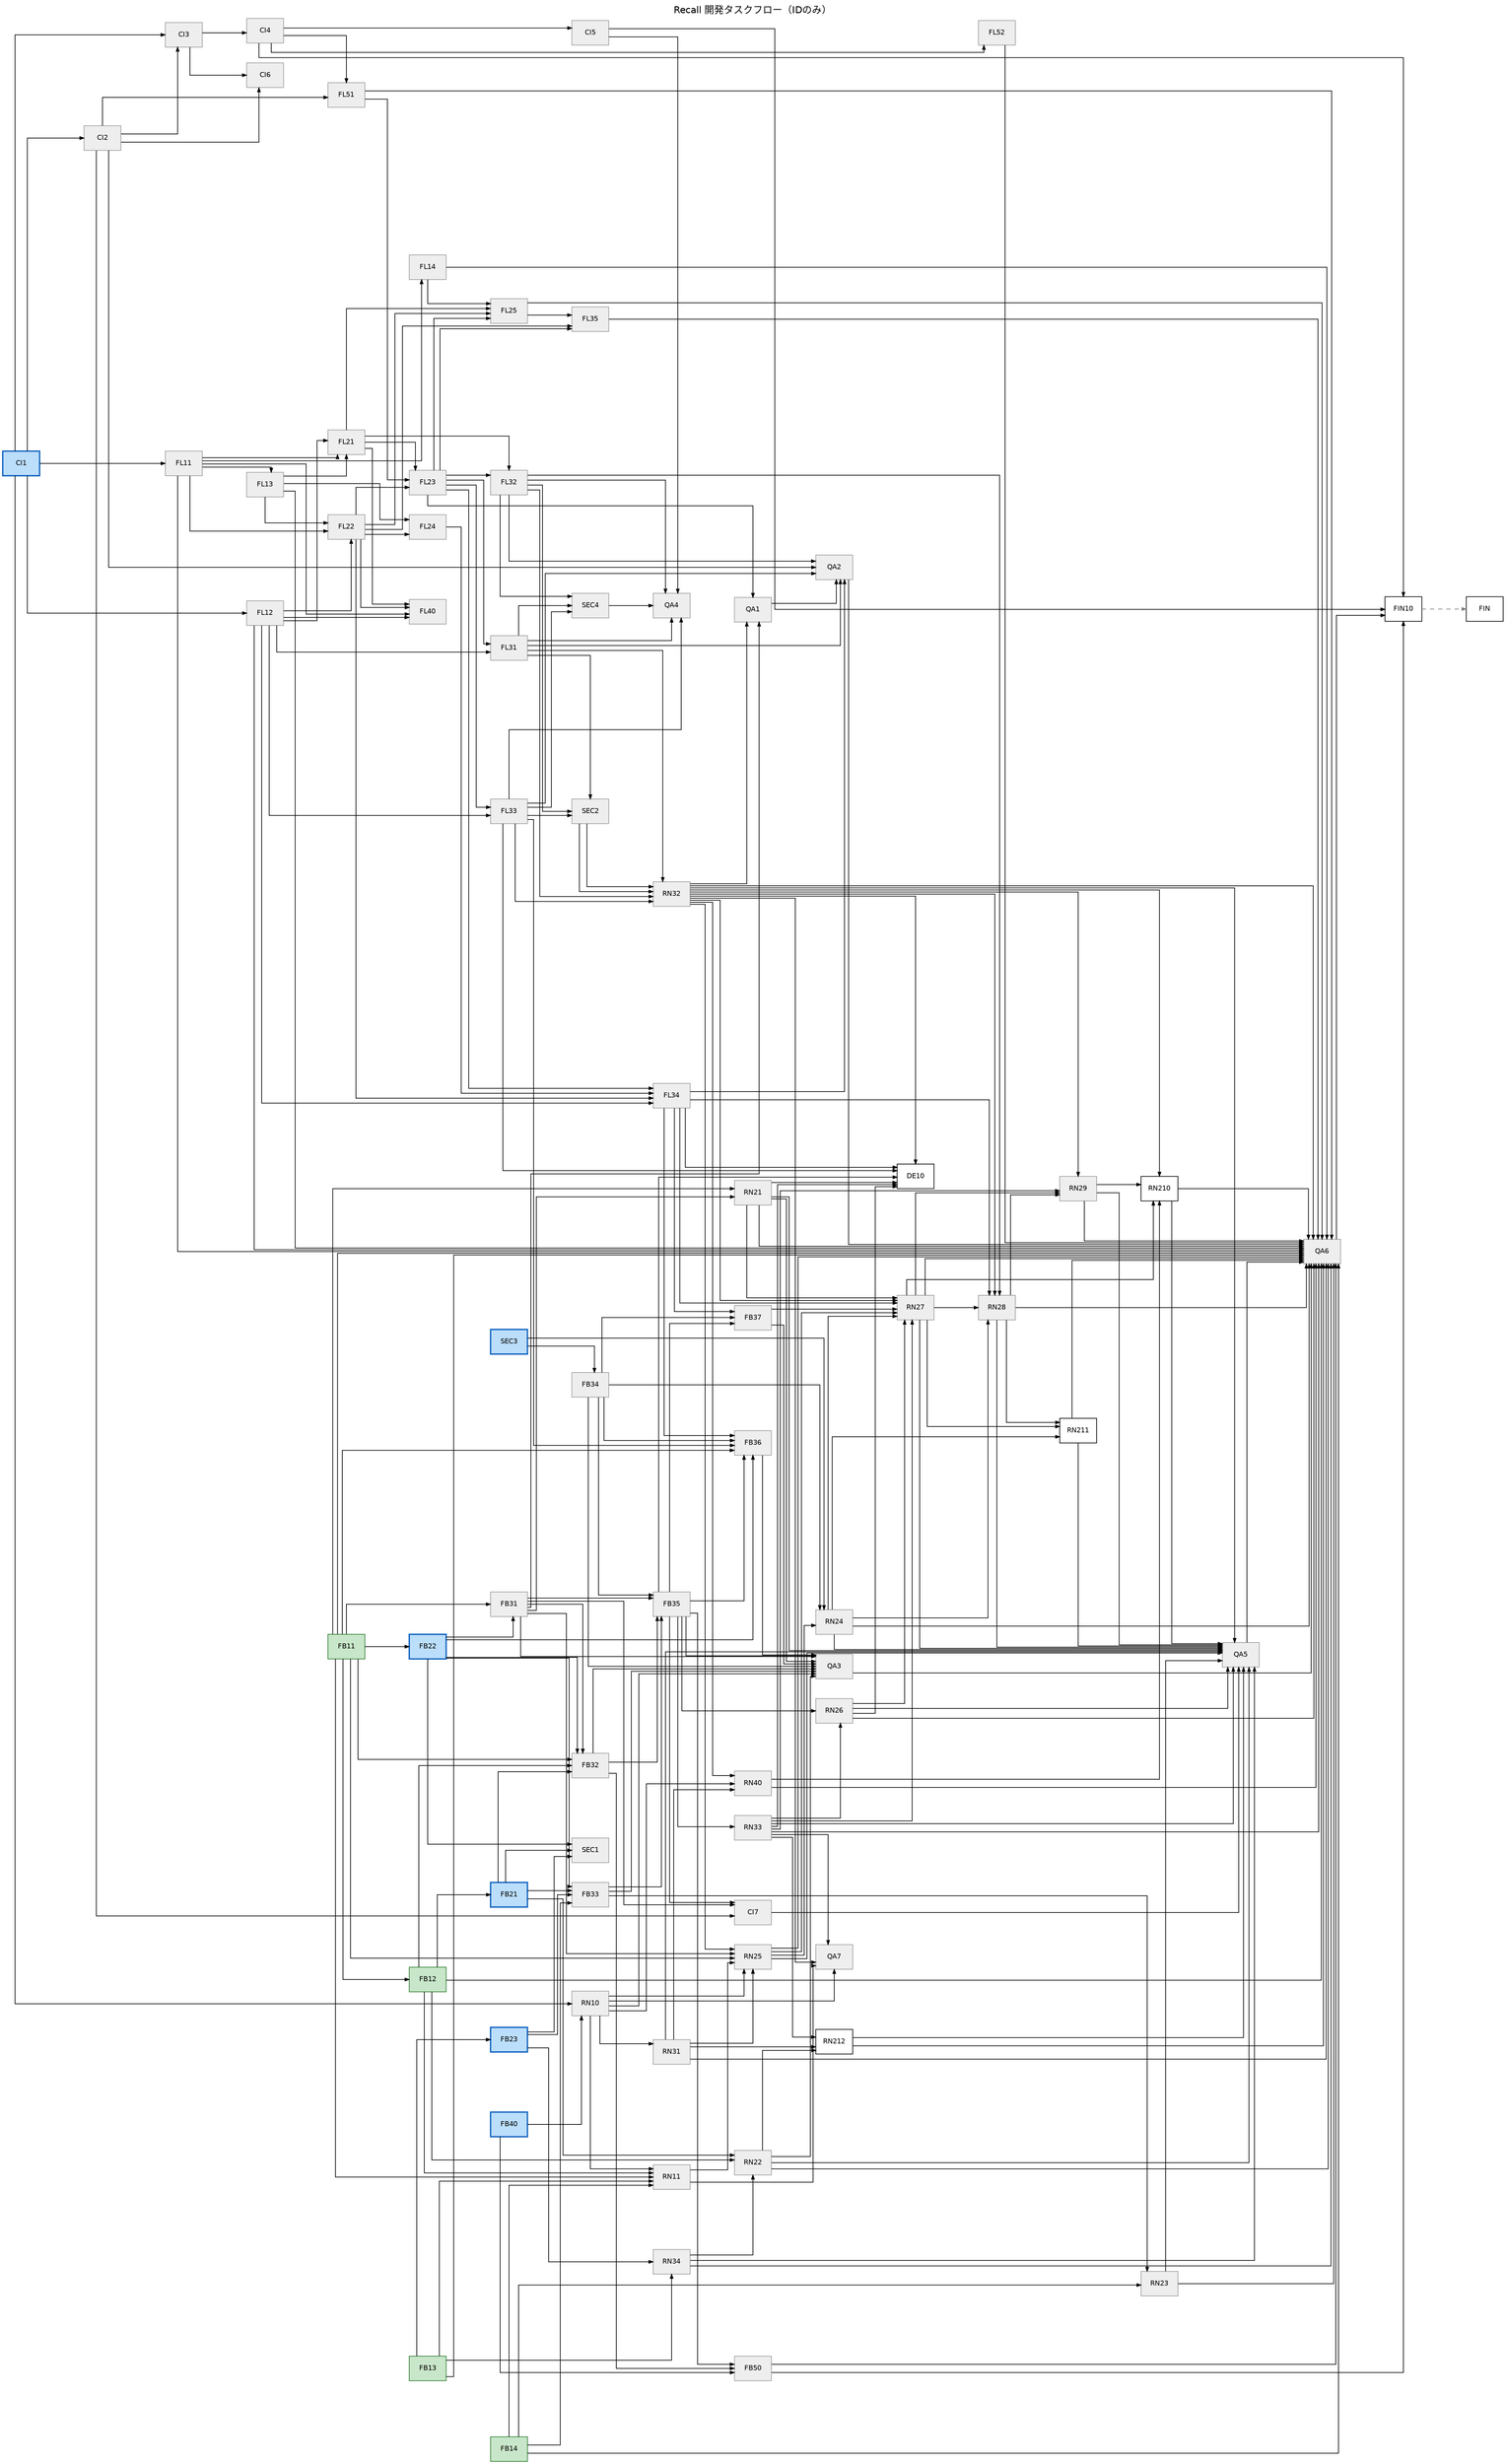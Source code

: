 digraph DF {
  rankdir=LR;
  labelloc="t";
  label="Recall 開発タスクフロー（IDのみ）";
  fontname="Helvetica";
  node [shape=box, fontsize=10, fontname="Helvetica"];
  edge [fontsize=9, fontname="Helvetica", arrowsize=0.6];
  graph [splines=ortho, nodesep=0.4, ranksep=0.9, concentrate=false];

  // ========== Dependencies from tasks (edges: dependency -> task) ==========
  // CI/CD
  CI1 -> CI2;
  CI1 -> CI3;
  CI2 -> CI3;
  CI3 -> CI4;
  CI4 -> CI5;
  CI2 -> CI6; CI3 -> CI6;      // CI.6 Mobile Web E2E depends CI.2/CI.3
  // CI先行（環境整備→主要領域の着手）
  CI1 -> FL11; CI1 -> FL12; CI1 -> RN10;
  // Ops依存
  CI2 -> FL51; CI4 -> FL51; CI4 -> FL52;

  // Firebase FB.1.x
  FB11 -> FB12;                  // FB.1.2 depends FB.1.1
  // Break mutual deps: adopt schema-first for presence/friends
  FB13;                          // FB.1.3 (presence schema)
  FB14;                          // FB.1.4 (friendships schema)

  // Firebase FB.2.x Rules
  FB12 -> FB21;                  // FB.2.1 depends FB.1.2
  FB11 -> FB22;                  // FB.2.2 depends FB.1.1
  FB13 -> FB23;                  // FB.2.3 depends FB.1.3

  // Firebase FB.3.x Functions
  FB11 -> FB31; FB22 -> FB31;    // FB.3.1 depends FB.1.1, FB.2.2
  FB11 -> FB32; FB12 -> FB32; FB21 -> FB32; FB22 -> FB32; FB31 -> FB32; // FB.3.2 deps
  FB14 -> FB33; FB21 -> FB33; FB22 -> FB33; FB23 -> FB33; // FB.3.3 deps
  SEC3 -> FB34;                  // FB.3.4 depends SEC.3 (policy first)
  FB11 -> FB36; FB22 -> FB36; FB34 -> FB36; FL33 -> FB36; FL34 -> FB36; FB35 -> FB36; // FB.3.6 depends schema/rules/signed-url/FL.3.3/FL.3.4/FB.3.5
  FB31 -> FB35; FB32 -> FB35; FB33 -> FB35; FB34 -> FB35; // FB.3.5 depends on proposals lifecycle & signed URLs
  FB34 -> FB37; FB35 -> FB37; FL34 -> FB37; // FB.3.7 depends signed-url/notifications/journal API

  // Firebase FB.4.x Auth
  // Break cycle: RN.1.0 should depend on FB.4.0 (Auth), not vice versa
  // RN10 -> FB40;               // removed to avoid RN10<->FB40 cycle

  // Firebase FB.5.x Ops
  FB32 -> FB50; FB35 -> FB50; FB40 -> FB50; // FB.5.0 depends FB.1〜4 (代表)

  // Flask FL.1.x -> FL.2.x
  FL11 -> FL13;                   // FL.1.3 builds on assets schema
  FL11 -> FL14;                   // FL.1.4 builds on asset storage metadata
  FL11 -> FL21; FL12 -> FL21; FL13 -> FL21;    // FL.2.1 depends FL.1.*
  FL11 -> FL22; FL12 -> FL22; FL13 -> FL22;    // FL.2.2 depends FL.1.*
  FL21 -> FL23; FL22 -> FL23; FL51 -> FL23; // FL.2.3 depends FL.2.1/2.2/5.1
  FL13 -> FL24; FL22 -> FL24;      // FL.2.4 journal repo depends on journal schema & asset repo
  FL21 -> FL25; FL22 -> FL25; FL23 -> FL25; FL14 -> FL25; // FL.2.5 depends embeddings/asset/AI/VLM tables

  // Flask FL.3.x APIs
  FL23 -> FL31; FL12 -> FL31;    // FL.3.1 depends FL.2.3, FL.1.2
  FL21 -> FL32; FL23 -> FL32;    // FL.3.2 depends FL.2.1, FL.2.3
  FL23 -> FL33; FL12 -> FL33;    // FL.3.3 depends FL.2.3, FL.1.2
  FL22 -> FL34; FL23 -> FL34; FL24 -> FL34; FL12 -> FL34; // FL.3.4 depends asset repo/service + assets
  FL25 -> FL35; FL22 -> FL35; FL23 -> FL35;               // FL.3.5 depends VLM service + asset + AI

  // Flask FL.4.x Async
  FL11 -> FL40; FL12 -> FL40; FL21 -> FL40; FL22 -> FL40; // FL.4.0 depends FL.1.*, FL.2.*

  // React Native RN.x
  FB40 -> RN10;                  // RN.1.0 depends FB.4.0
  RN10 -> RN11;                  // RN.1.1 builds on Firebase Auth session
  FB11 -> RN11; FB12 -> RN11; FB13 -> RN11; FB14 -> RN11; // RN.1.1 consumes Firestore base schemas
  FB11 -> RN21; FB31 -> RN21;    // RN.2.1 depends FB.1.1, FB.3.1
  FB12 -> RN22; FB21 -> RN22; RN34 -> RN22; // RN.2.2 depends FB.1.2, FB.2.1, RN.3.4
  FB14 -> RN23; FB33 -> RN23;    // RN.2.3 depends FB.1.4, FB.3.3
  FB34 -> RN24; SEC3 -> RN24; RN25 -> RN24; // RN.2.4 depends FB.3.4, SEC.3, completed profile
  FB11 -> RN25; FB31 -> RN25; RN10 -> RN25; RN11 -> RN25; // RN.2.5 depends auth/profile foundations
  RN31 -> RN25; RN32 -> RN25;    // RN.2.5 requires hooks/apiClient integration
  RN33 -> RN26;                  // RN.2.6 depends RN.3.3
  FB35 -> RN26;                  // RN.2.6 depends FB.3.5 (通知設定)
  RN21 -> RN27; RN24 -> RN27; RN25 -> RN27; RN26 -> RN27; RN32 -> RN27; RN33 -> RN27; FL34 -> RN27; FB37 -> RN27; // RN.2.7 depends proposals/upload/profile/settings/API/notifications/api layers
  RN27 -> RN28; RN24 -> RN28; RN32 -> RN28; FL32 -> RN28; FL34 -> RN28; // RN.2.8 depends timeline base, journal upload, apiClient, AI people
  RN27 -> RN29; RN28 -> RN29; RN32 -> RN29; RN33 -> RN29; // RN.2.9 builds on tag suggestions + notifications
  RN27 -> RN210; RN29 -> RN210; RN32 -> RN210; RN40 -> RN210; // RN.2.10 offline sync depends detail edit + platform state
  RN24 -> RN211; RN27 -> RN211; RN28 -> RN211; // RN.2.11 user flow depends upload, timeline, tag suggestions
  RN22 -> RN212; RN31 -> RN212; RN33 -> RN212; // RN.2.12 AI assist depends groups UI, useAuth, notifications
  CI2 -> CI7; FB31 -> CI7; FB35 -> CI7; // CI.7 depends on integration stack & Firebase Functions
  RN10 -> RN31;                  // RN.3.1 depends RN.1.0
  FL31 -> RN32; FL32 -> RN32; FL33 -> RN32; SEC2 -> RN32; // RN.3.2 depends SEC.2, FL.3.*
  FB35 -> RN33;                  // RN.3.3 depends FB.3.5
  FB13 -> RN34; FB23 -> RN34;    // RN.3.4 depends FB.1.3, FB.2.3
  RN10 -> RN40; RN31 -> RN40; RN32 -> RN40; // RN.4.0 builds on auth, hooks, apiClient
  // Demo / Presentation DE.x
  RN21 -> DE10;
  RN26 -> DE10;
  RN32 -> DE10;
  RN33 -> DE10;
  FL33 -> DE10;
  FL34 -> DE10;
  FB35 -> DE10;

  // Final Distribution FIN.x
  CI4 -> FIN10;
  CI5 -> FIN10;
  QA6 -> FIN10;
  FB50 -> FIN10;

  // Security SEC.x (break RN32<->SEC2 cycle: contract-first)
  FB21 -> SEC1; FB22 -> SEC1; FB23 -> SEC1;               // SEC.1 depends FB.2.*
  FL31 -> SEC2; FL32 -> SEC2; FL33 -> SEC2;               // SEC.2 depends FL.3.* (contract)
  SEC2 -> RN32;                                           // RN.3.2 consumes HMAC contract
  // Break cycle: SEC.3 must precede FB.3.4 (policy-first)
  // FB34 -> SEC3;                                        // removed to avoid SEC3<->FB34 cycle
  FL31 -> SEC4; FL32 -> SEC4; FL33 -> SEC4;               // SEC.4 depends FL.3.*

  // QA gates
  FB31 -> QA1; FL23 -> QA1; RN32 -> QA1;                  // QA.1 unit tests depend on Functions/Flask/RN services
  QA1 -> QA2;                                             // Integration follows unit coverage
  CI2 -> QA2; FL31 -> QA2; FL32 -> QA2; FL33 -> QA2; FL34 -> QA2;      // QA.2 depends CI.2, FL.3.*
  RN10 -> QA3; RN21 -> QA3; RN22 -> QA3; FB31 -> QA3; FB32 -> QA3; FB33 -> QA3; FB34 -> QA3; FB35 -> QA3; FB36 -> QA3; FB37 -> QA3; // QA.3 deps
  FL31 -> QA4; FL32 -> QA4; FL33 -> QA4; SEC4 -> QA4;     // QA.4 depends FL.*, SEC.4
  CI5 -> QA4;                                             // 最終性能ゲートに接続
  CI7 -> QA5; RN21 -> QA5; RN22 -> QA5; RN23 -> QA5; RN24 -> QA5; RN25 -> QA5; RN26 -> QA5; RN27 -> QA5; RN28 -> QA5; RN29 -> QA5; RN210 -> QA5; RN211 -> QA5; RN212 -> QA5; RN31 -> QA5; RN32 -> QA5; RN33 -> QA5; RN34 -> QA5;      // QA.5 depends on RN screens/services & mobile compose
  QA2 -> QA6; QA3 -> QA6; QA5 -> QA6; FB11 -> QA6; FB12 -> QA6; FB13 -> QA6; FB14 -> QA6; FB50 -> QA6; FL11 -> QA6; FL12 -> QA6; FL13 -> QA6; FL14 -> QA6; FL51 -> QA6; FL52 -> QA6; FL25 -> QA6; FL35 -> QA6; RN21 -> QA6; RN22 -> QA6; RN23 -> QA6; RN24 -> QA6; RN25 -> QA6; RN26 -> QA6; RN27 -> QA6; RN28 -> QA6; RN29 -> QA6; RN210 -> QA6; RN211 -> QA6; RN212 -> QA6; RN31 -> QA6; RN32 -> QA6; RN33 -> QA6; RN34 -> QA6; RN40 -> QA6; // QA.6 final verification after core RN/FB/FL areas
  RN10 -> QA7; RN11 -> QA7; RN32 -> QA7; RN33 -> QA7;   // QA.7 diagnostics depends on auth + client services

  // Final check (dummy edges from all terminal nodes)
  FIN;
  FIN10 -> FIN [style=dashed, color="gray50"];
  // === status annotations (auto-generated) ===
  CI1 [style="filled,bold", fillcolor="#bbdefb", color="#1565c0"];
  CI2 [style="filled", fillcolor="#eeeeee", color="#9e9e9e"];
  CI3 [style="filled", fillcolor="#eeeeee", color="#9e9e9e"];
  CI4 [style="filled", fillcolor="#eeeeee", color="#9e9e9e"];
  CI5 [style="filled", fillcolor="#eeeeee", color="#9e9e9e"];
  CI6 [style="filled", fillcolor="#eeeeee", color="#9e9e9e"];
  CI7 [style="filled", fillcolor="#eeeeee", color="#9e9e9e"];
  FB11 [style="filled", fillcolor="#c8e6c9", color="#2e7d32"];
  FB12 [style="filled", fillcolor="#c8e6c9", color="#2e7d32"];
  FB13 [style="filled", fillcolor="#c8e6c9", color="#2e7d32"];
  FB14 [style="filled", fillcolor="#c8e6c9", color="#2e7d32"];
  FB21 [style="filled,bold", fillcolor="#bbdefb", color="#1565c0"];
  FB22 [style="filled,bold", fillcolor="#bbdefb", color="#1565c0"];
  FB23 [style="filled,bold", fillcolor="#bbdefb", color="#1565c0"];
  FB31 [style="filled", fillcolor="#eeeeee", color="#9e9e9e"];
  FB32 [style="filled", fillcolor="#eeeeee", color="#9e9e9e"];
  FB33 [style="filled", fillcolor="#eeeeee", color="#9e9e9e"];
  FB34 [style="filled", fillcolor="#eeeeee", color="#9e9e9e"];
  FB35 [style="filled", fillcolor="#eeeeee", color="#9e9e9e"];
  FB36 [style="filled", fillcolor="#eeeeee", color="#9e9e9e"];
  FB37 [style="filled", fillcolor="#eeeeee", color="#9e9e9e"];
  FB40 [style="filled,bold", fillcolor="#bbdefb", color="#1565c0"];
  FB50 [style="filled", fillcolor="#eeeeee", color="#9e9e9e"];
  FL11 [style="filled", fillcolor="#eeeeee", color="#9e9e9e"];
  FL12 [style="filled", fillcolor="#eeeeee", color="#9e9e9e"];
  FL13 [style="filled", fillcolor="#eeeeee", color="#9e9e9e"];
  FL14 [style="filled", fillcolor="#eeeeee", color="#9e9e9e"];
  FL21 [style="filled", fillcolor="#eeeeee", color="#9e9e9e"];
  FL22 [style="filled", fillcolor="#eeeeee", color="#9e9e9e"];
  FL23 [style="filled", fillcolor="#eeeeee", color="#9e9e9e"];
  FL24 [style="filled", fillcolor="#eeeeee", color="#9e9e9e"];
  FL25 [style="filled", fillcolor="#eeeeee", color="#9e9e9e"];
  FL31 [style="filled", fillcolor="#eeeeee", color="#9e9e9e"];
  FL32 [style="filled", fillcolor="#eeeeee", color="#9e9e9e"];
  FL33 [style="filled", fillcolor="#eeeeee", color="#9e9e9e"];
  FL34 [style="filled", fillcolor="#eeeeee", color="#9e9e9e"];
  FL35 [style="filled", fillcolor="#eeeeee", color="#9e9e9e"];
  FL40 [style="filled", fillcolor="#eeeeee", color="#9e9e9e"];
  FL51 [style="filled", fillcolor="#eeeeee", color="#9e9e9e"];
  FL52 [style="filled", fillcolor="#eeeeee", color="#9e9e9e"];
  QA1 [style="filled", fillcolor="#eeeeee", color="#9e9e9e"];
  QA2 [style="filled", fillcolor="#eeeeee", color="#9e9e9e"];
  QA3 [style="filled", fillcolor="#eeeeee", color="#9e9e9e"];
  QA4 [style="filled", fillcolor="#eeeeee", color="#9e9e9e"];
  QA5 [style="filled", fillcolor="#eeeeee", color="#9e9e9e"];
  QA6 [style="filled", fillcolor="#eeeeee", color="#9e9e9e"];
  QA7 [style="filled", fillcolor="#eeeeee", color="#9e9e9e"];
  RN10 [style="filled", fillcolor="#eeeeee", color="#9e9e9e"];
  RN11 [style="filled", fillcolor="#eeeeee", color="#9e9e9e"];
  RN21 [style="filled", fillcolor="#eeeeee", color="#9e9e9e"];
  RN22 [style="filled", fillcolor="#eeeeee", color="#9e9e9e"];
  RN23 [style="filled", fillcolor="#eeeeee", color="#9e9e9e"];
  RN24 [style="filled", fillcolor="#eeeeee", color="#9e9e9e"];
  RN25 [style="filled", fillcolor="#eeeeee", color="#9e9e9e"];
  RN26 [style="filled", fillcolor="#eeeeee", color="#9e9e9e"];
  RN27 [style="filled", fillcolor="#eeeeee", color="#9e9e9e"];
  RN28 [style="filled", fillcolor="#eeeeee", color="#9e9e9e"];
  RN29 [style="filled", fillcolor="#eeeeee", color="#9e9e9e"];
  RN31 [style="filled", fillcolor="#eeeeee", color="#9e9e9e"];
  RN32 [style="filled", fillcolor="#eeeeee", color="#9e9e9e"];
  RN33 [style="filled", fillcolor="#eeeeee", color="#9e9e9e"];
  RN34 [style="filled", fillcolor="#eeeeee", color="#9e9e9e"];
  RN40 [style="filled", fillcolor="#eeeeee", color="#9e9e9e"];
  SEC1 [style="filled", fillcolor="#eeeeee", color="#9e9e9e"];
  SEC2 [style="filled", fillcolor="#eeeeee", color="#9e9e9e"];
  SEC3 [style="filled,bold", fillcolor="#bbdefb", color="#1565c0"];
  SEC4 [style="filled", fillcolor="#eeeeee", color="#9e9e9e"];
}
